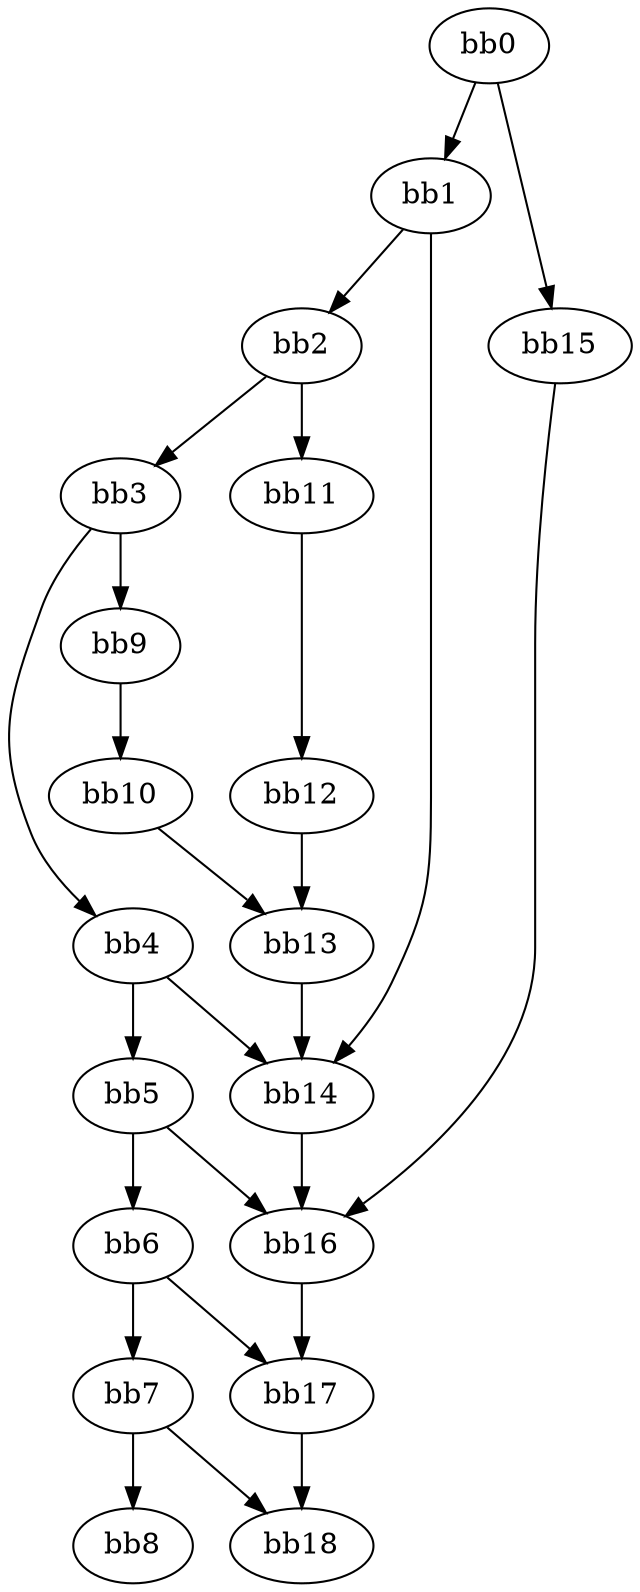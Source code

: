 digraph {
    0 [ label = "bb0\l" ]
    1 [ label = "bb1\l" ]
    2 [ label = "bb2\l" ]
    3 [ label = "bb3\l" ]
    4 [ label = "bb4\l" ]
    5 [ label = "bb5\l" ]
    6 [ label = "bb6\l" ]
    7 [ label = "bb7\l" ]
    8 [ label = "bb8\l" ]
    9 [ label = "bb9\l" ]
    10 [ label = "bb10\l" ]
    11 [ label = "bb11\l" ]
    12 [ label = "bb12\l" ]
    13 [ label = "bb13\l" ]
    14 [ label = "bb14\l" ]
    15 [ label = "bb15\l" ]
    16 [ label = "bb16\l" ]
    17 [ label = "bb17\l" ]
    18 [ label = "bb18\l" ]
    0 -> 1 [ ]
    0 -> 15 [ ]
    1 -> 2 [ ]
    1 -> 14 [ ]
    2 -> 3 [ ]
    2 -> 11 [ ]
    3 -> 4 [ ]
    3 -> 9 [ ]
    4 -> 5 [ ]
    4 -> 14 [ ]
    5 -> 6 [ ]
    5 -> 16 [ ]
    6 -> 7 [ ]
    6 -> 17 [ ]
    7 -> 8 [ ]
    7 -> 18 [ ]
    9 -> 10 [ ]
    10 -> 13 [ ]
    11 -> 12 [ ]
    12 -> 13 [ ]
    13 -> 14 [ ]
    14 -> 16 [ ]
    15 -> 16 [ ]
    16 -> 17 [ ]
    17 -> 18 [ ]
}

